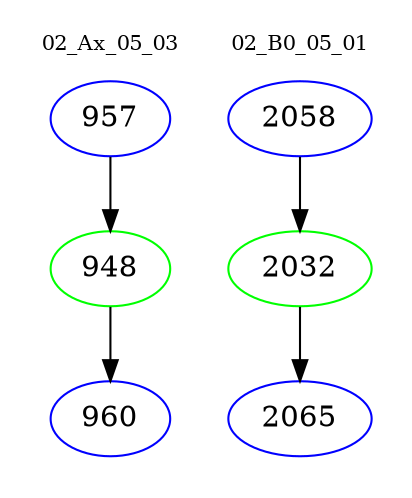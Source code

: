 digraph{
subgraph cluster_0 {
color = white
label = "02_Ax_05_03";
fontsize=10;
T0_957 [label="957", color="blue"]
T0_957 -> T0_948 [color="black"]
T0_948 [label="948", color="green"]
T0_948 -> T0_960 [color="black"]
T0_960 [label="960", color="blue"]
}
subgraph cluster_1 {
color = white
label = "02_B0_05_01";
fontsize=10;
T1_2058 [label="2058", color="blue"]
T1_2058 -> T1_2032 [color="black"]
T1_2032 [label="2032", color="green"]
T1_2032 -> T1_2065 [color="black"]
T1_2065 [label="2065", color="blue"]
}
}
